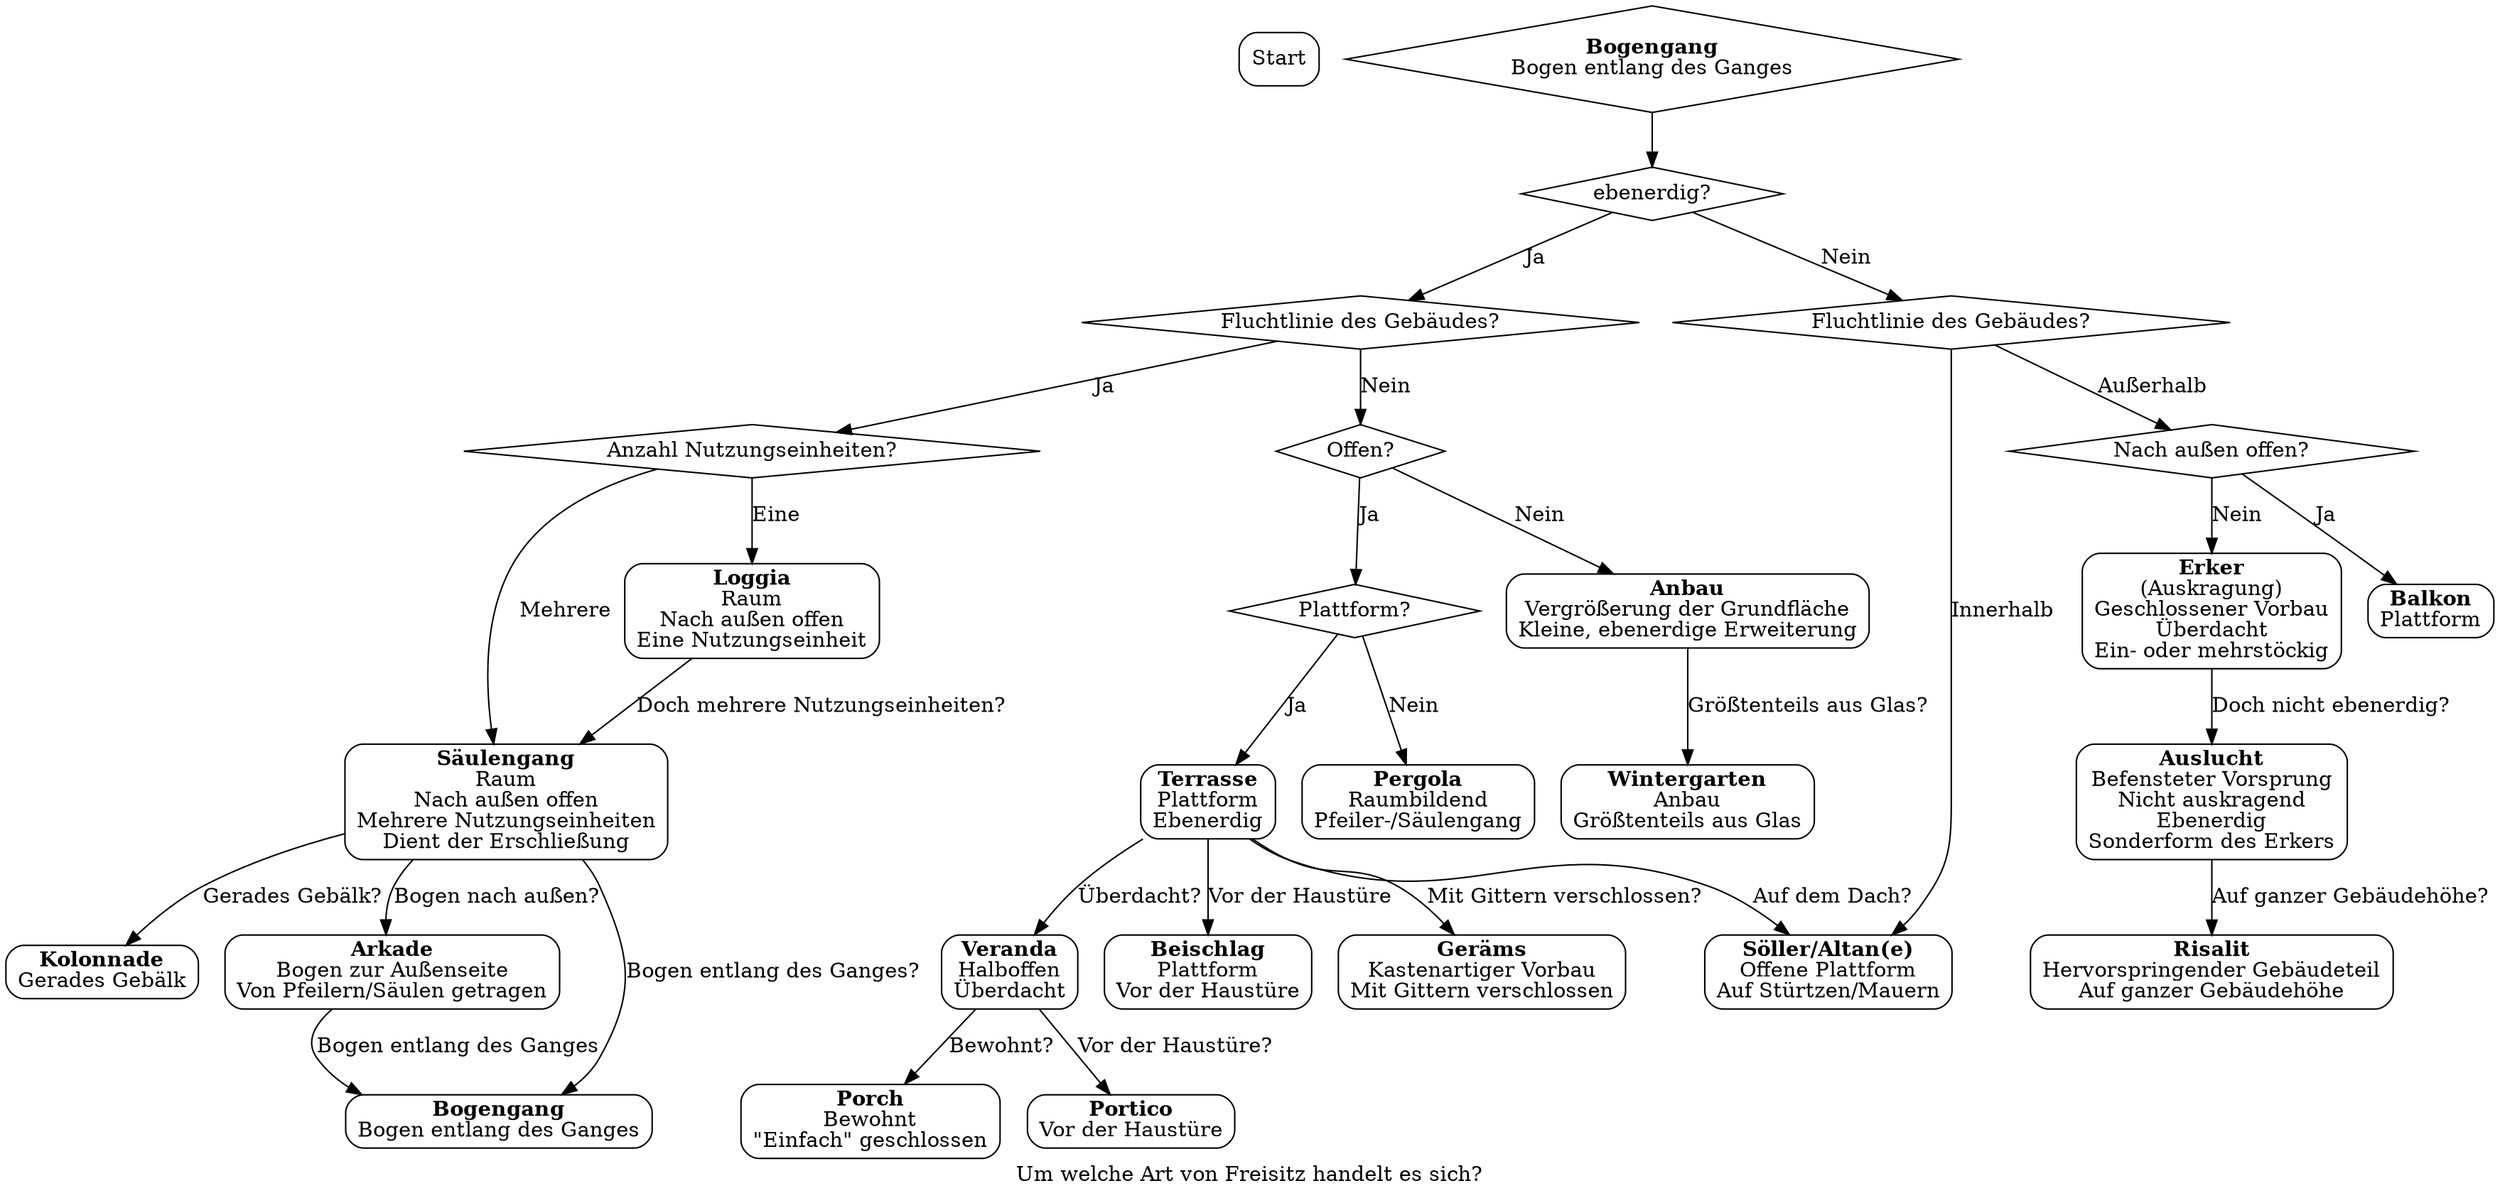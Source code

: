 #!dot
digraph {
    label="Um welche Art von Freisitz handelt es sich?";

    # Knoten
    node[shape="box", style="rounded"] Start;
    node[shape="box", style="rounded", label=<<B>Söller/Altan(e)</B><br/>Offene Plattform<br/>Auf Stürtzen/Mauern> URL="https://de.wikipedia.org/wiki/S%C3%B6ller"] Söller;
    node[shape="box", style="rounded", label=<<B>Balkon</B><br/>Plattform> URL="https://de.wikipedia.org/wiki/Balkon"] Balkon;
    node[shape="box", style="rounded", label=<<B>Erker</B><br/>(Auskragung)<br/>Geschlossener Vorbau<br/>Überdacht<br/>Ein- oder mehrstöckig> URL="https://de.wikipedia.org/wiki/Erker"] Erker;
    node[shape="box", style="rounded", label=<<B>Auslucht</B><br/>Befensteter Vorsprung<br/>Nicht auskragend<br/>Ebenerdig<br/>Sonderform des Erkers> URL="https://de.wikipedia.org/wiki/Auslucht"] Auslucht;
    node[shape="box", style="rounded", label=<<B>Risalit</B><br/>Hervorspringender Gebäudeteil<br/>Auf ganzer Gebäudehöhe> URL="https://de.wikipedia.org/wiki/Risalit"] Risalit;
    node[shape="box", style="rounded", label=<<B>Terrasse</B><br/>Plattform<br/>Ebenerdig> URL="https://de.wikipedia.org/wiki/Terrasse_(Architektur)"] Terrasse;
    node[shape="box", style="rounded", label=<<B>Anbau</B><br/>Vergrößerung der Grundfläche<br/>Kleine, ebenerdige Erweiterung> URL="https://de.wikipedia.org/wiki/Anbau_(Geb%C3%A4ude)"] Anbau;
    node[shape="box", style="rounded", label=<<B>Pergola</B><br/>Raumbildend<br/>Pfeiler-/Säulengang> URL="https://de.wikipedia.org/wiki/Pergola"] Pergola;
    node[shape="box", style="rounded", label=<<B>Veranda</B><br/>Halboffen<br/>Überdacht> URL="https://de.wikipedia.org/wiki/Veranda"] Veranda;
    node[shape="box", style="rounded", label=<<B>Porch</B><br/>Bewohnt<br/>"Einfach" geschlossen>] Porch;
    node[shape="box", style="rounded", label=<<B>Portico</B><br/>Vor der Haustüre>] Portico;
    node[shape="box", style="rounded", label=<<B>Beischlag</B><br/>Plattform<br/>Vor der Haustüre> URL="https://de.wikipedia.org/wiki/Beischlag"] Beischlag;
    node[shape="box", style="rounded", label=<<B>Wintergarten</B><br/>Anbau<br/>Größtenteils aus Glas> URL="https://de.wikipedia.org/wiki/Wintergarten"] Wintergarten;
    node[shape="box", style="rounded", label=<<B>Geräms</B><br/>Kastenartiger Vorbau<br/>Mit Gittern verschlossen> URL="https://de.wikipedia.org/wiki/Ger%C3%A4ms"] Geräms;
    node[shape="box", style="rounded", label=<<B>Loggia</B><br/>Raum<br/>Nach außen offen<br/>Eine Nutzungseinheit> URL="https://de.wikipedia.org/wiki/Loggia"] Loggia;
    node[shape="box", style="rounded", label=<<B>Säulengang</B><br/>Raum<br/>Nach außen offen<br/>Mehrere Nutzungseinheiten<br/>Dient der Erschließung>] Säulengang;
    node[shape="box", style="rounded", label=<<B>Kolonnade</B><br/>Gerades Gebälk> URL="https://de.wikipedia.org/wiki/Kolonnade"] Kolonnade;
    node[shape="box", style="rounded", label=<<B>Arkade</B><br/>Bogen zur Außenseite<br/>Von Pfeilern/Säulen getragen> URL="https://de.wikipedia.org/wiki/Arkade"] Arkade;
    node[shape="box", style="rounded", label=<<B>Bogengang</B><br/>Bogen entlang des Ganges> URL="https://de.wikipedia.org/wiki/Bogengang_(Architektur)"] Bogengang;
    node[shape="diamond", style=""] if_ebenerdig;
    node[shape="diamond", style=""] if_ebenerdig_fluchtlinie;
    node[shape="diamond", style=""] if_ebenerdig_innerhalb_fluchtlinie_nutzungseinheiten;
    node[shape="diamond", style=""] if_ebenerdig_außerhalbhalb_fluchtlinie_offen;
    node[shape="diamond", style=""] if_ebenerdig_außerhalbhalb_fluchtlinie_teilweise_offen_plattform;
    node[shape="diamond", style=""] if_nicht_ebenerdig_fluchtlinie;
    node[shape="diamond", style=""] if_nicht_ebenerdig_außerhalb_fluchtlinie_offen;

    # Kanten
    start -> if_ebenerdig;
    if_ebenerdig -> if_ebenerdig_fluchtlinie [label="Ja"];
    if_ebenerdig -> if_nicht_ebenerdig_fluchtlinie [label="Nein"];
    if_ebenerdig_fluchtlinie -> if_ebenerdig_innerhalb_fluchtlinie_nutzungseinheiten [label="Ja"];
    if_ebenerdig_fluchtlinie -> if_ebenerdig_außerhalbhalb_fluchtlinie_offen [label="Nein"];
    if_ebenerdig_außerhalbhalb_fluchtlinie_offen -> Anbau [label="Nein"];
    if_ebenerdig_außerhalbhalb_fluchtlinie_offen -> if_ebenerdig_außerhalbhalb_fluchtlinie_teilweise_offen_plattform [label="Ja"];
    if_ebenerdig_außerhalbhalb_fluchtlinie_teilweise_offen_plattform -> Pergola [label="Nein"]
    if_ebenerdig_außerhalbhalb_fluchtlinie_teilweise_offen_plattform -> Terrasse [label="Ja"]
    if_ebenerdig_innerhalb_fluchtlinie_nutzungseinheiten -> Loggia [label="Eine"];
    if_ebenerdig_innerhalb_fluchtlinie_nutzungseinheiten -> Säulengang [label="Mehrere"];
    if_nicht_ebenerdig_fluchtlinie -> Söller [label="Innerhalb"];
    if_nicht_ebenerdig_fluchtlinie -> if_nicht_ebenerdig_außerhalb_fluchtlinie_offen [label="Außerhalb"];
    if_nicht_ebenerdig_außerhalb_fluchtlinie_offen -> Balkon [label="Ja"];
    if_nicht_ebenerdig_außerhalb_fluchtlinie_offen -> Erker [label="Nein"];
    Erker -> Auslucht [label="Doch nicht ebenerdig?"];
    Terrasse -> Söller [label="Auf dem Dach?"];
    Terrasse -> Veranda [label="Überdacht?"];
    Veranda -> Porch [label="Bewohnt?"];
    Veranda -> Portico [label="Vor der Haustüre?"];
    Terrasse -> Beischlag [label="Vor der Haustüre"];
    Terrasse -> Geräms [label="Mit Gittern verschlossen?"];
    Anbau -> Wintergarten [label="Größtenteils aus Glas?"];
    Auslucht -> Risalit [label="Auf ganzer Gebäudehöhe?"];
    Säulengang -> Kolonnade [label="Gerades Gebälk?"];
    Säulengang -> Arkade [label="Bogen nach außen?"];
    Säulengang -> Bogengang[label="Bogen entlang des Ganges?"];
    Arkade -> Bogengang [label="Bogen entlang des Ganges"];
    Loggia -> Säulengang [label="Doch mehrere Nutzungseinheiten?"];

    # Texte
    if_ebenerdig [label="ebenerdig?"];
    if_ebenerdig_fluchtlinie [label="Fluchtlinie des Gebäudes?"];
    if_ebenerdig_innerhalb_fluchtlinie_nutzungseinheiten [label="Anzahl Nutzungseinheiten?"];
    if_ebenerdig_außerhalbhalb_fluchtlinie_offen [label="Offen?"]
    if_ebenerdig_außerhalbhalb_fluchtlinie_teilweise_offen_plattform [label="Plattform?"]
    if_nicht_ebenerdig_fluchtlinie [label="Fluchtlinie des Gebäudes?"];
    if_nicht_ebenerdig_außerhalb_fluchtlinie_offen [label="Nach außen offen?"];
}